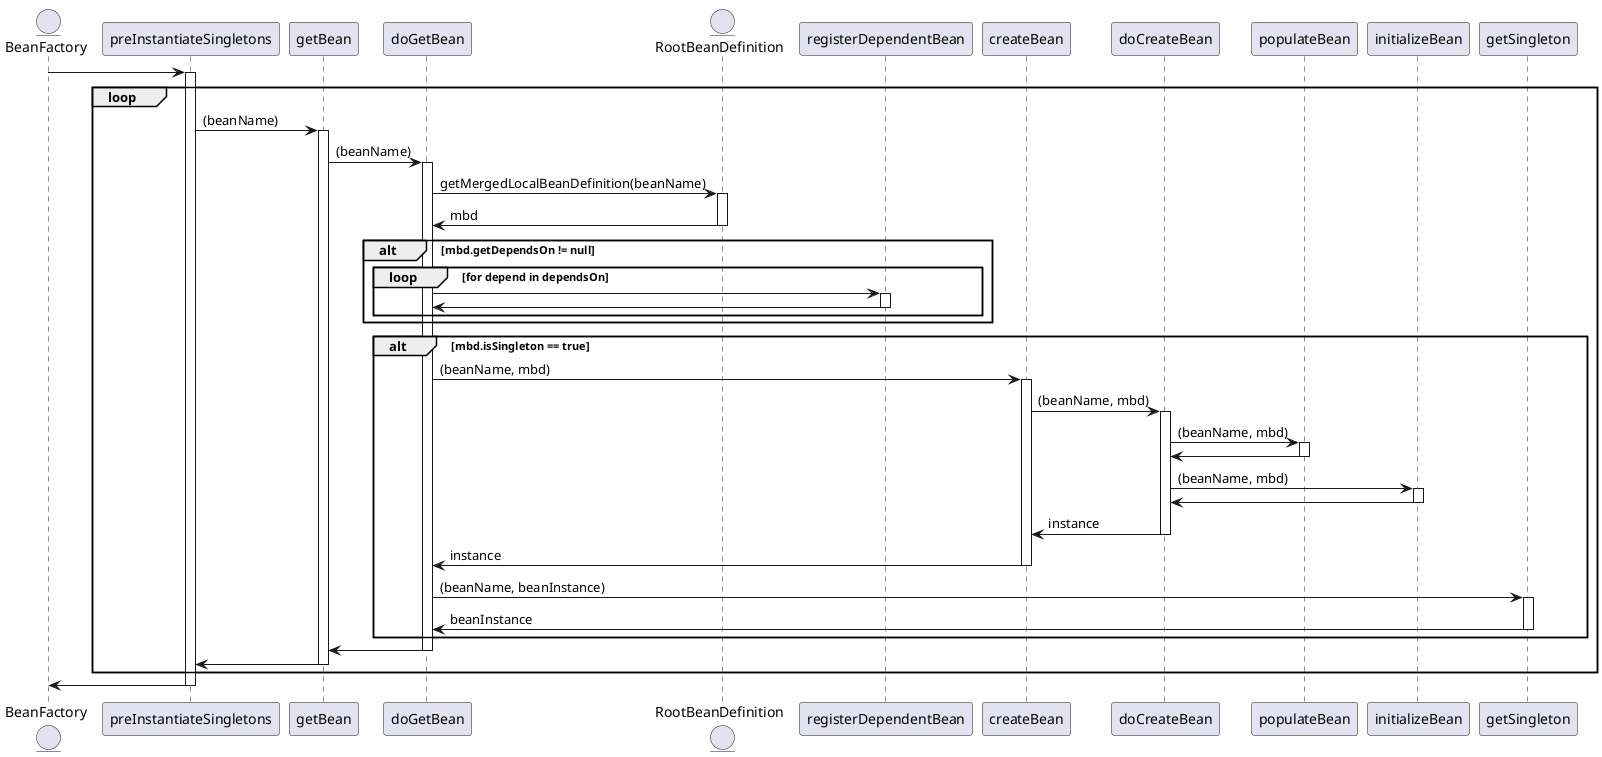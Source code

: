 @startuml test

entity BeanFactory

BeanFactory -> preInstantiateSingletons
activate preInstantiateSingletons

loop
  preInstantiateSingletons -> getBean: (beanName)
  activate getBean
    getBean -> doGetBean: (beanName)
    activate doGetBean
      entity RootBeanDefinition
      doGetBean -> RootBeanDefinition: getMergedLocalBeanDefinition(beanName)
      activate RootBeanDefinition
      RootBeanDefinition -> doGetBean: mbd
      deactivate RootBeanDefinition
        
      alt mbd.getDependsOn != null
        loop for depend in dependsOn
          doGetBean -> registerDependentBean
          activate registerDependentBean
          registerDependentBean -> doGetBean
          deactivate registerDependentBean
        end
      end

      alt mbd.isSingleton == true
        doGetBean -> createBean: (beanName, mbd)
        activate createBean
        createBean -> doCreateBean: (beanName, mbd)
        activate doCreateBean
          doCreateBean -> populateBean: (beanName, mbd)
          activate populateBean
          populateBean -> doCreateBean
          deactivate populateBean

          
          doCreateBean -> initializeBean: (beanName, mbd)
          activate initializeBean
          initializeBean -> doCreateBean
          deactivate initializeBean
        doCreateBean -> createBean: instance
        deactivate doCreateBean
        createBean -> doGetBean: instance
        deactivate createBean
        
        doGetBean -> getSingleton: (beanName, beanInstance)
        activate getSingleton
        getSingleton -> doGetBean: beanInstance
        deactivate getSingleton
      end
    doGetBean -> getBean
    deactivate doGetBean
  getBean -> preInstantiateSingletons
  deactivate getBean
end 

preInstantiateSingletons -> BeanFactory
deactivate preInstantiateSingletons

@enduml